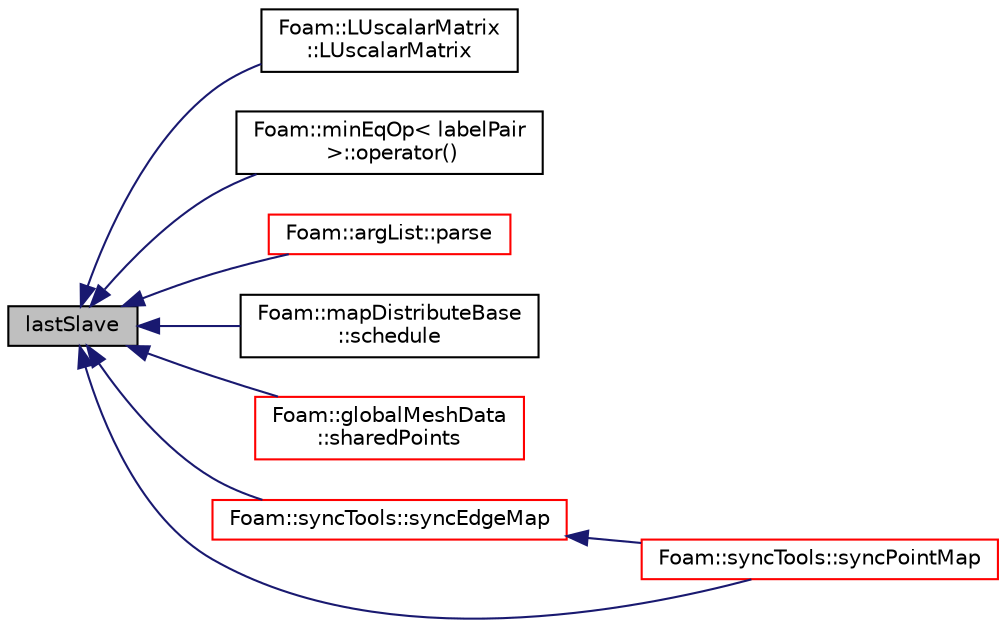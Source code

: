 digraph "lastSlave"
{
  bgcolor="transparent";
  edge [fontname="Helvetica",fontsize="10",labelfontname="Helvetica",labelfontsize="10"];
  node [fontname="Helvetica",fontsize="10",shape=record];
  rankdir="LR";
  Node1 [label="lastSlave",height=0.2,width=0.4,color="black", fillcolor="grey75", style="filled", fontcolor="black"];
  Node1 -> Node2 [dir="back",color="midnightblue",fontsize="10",style="solid",fontname="Helvetica"];
  Node2 [label="Foam::LUscalarMatrix\l::LUscalarMatrix",height=0.2,width=0.4,color="black",URL="$a01418.html#aebab11f1a492c2f8e5e99c3e138253ce",tooltip="Construct from lduMatrix and perform LU decomposition. "];
  Node1 -> Node3 [dir="back",color="midnightblue",fontsize="10",style="solid",fontname="Helvetica"];
  Node3 [label="Foam::minEqOp\< labelPair\l \>::operator()",height=0.2,width=0.4,color="black",URL="$a01525.html#a131b2d9d4e100f101911f04944600277"];
  Node1 -> Node4 [dir="back",color="midnightblue",fontsize="10",style="solid",fontname="Helvetica"];
  Node4 [label="Foam::argList::parse",height=0.2,width=0.4,color="red",URL="$a00064.html#a00aad68f835a5c0bcb8920505bb0bd10",tooltip="Parse. "];
  Node1 -> Node5 [dir="back",color="midnightblue",fontsize="10",style="solid",fontname="Helvetica"];
  Node5 [label="Foam::mapDistributeBase\l::schedule",height=0.2,width=0.4,color="black",URL="$a01433.html#a9cc13a36c2333e556e0751aacb5e75fb",tooltip="Calculate a schedule. See above. "];
  Node1 -> Node6 [dir="back",color="midnightblue",fontsize="10",style="solid",fontname="Helvetica"];
  Node6 [label="Foam::globalMeshData\l::sharedPoints",height=0.2,width=0.4,color="red",URL="$a00942.html#a69b81b4b8c33b94c94440bc3d7dc3e88",tooltip="Collect coordinates of shared points on all processors. "];
  Node1 -> Node7 [dir="back",color="midnightblue",fontsize="10",style="solid",fontname="Helvetica"];
  Node7 [label="Foam::syncTools::syncEdgeMap",height=0.2,width=0.4,color="red",URL="$a02630.html#a154ac086463b8d7a0eed8c4539d3ab73",tooltip="Synchronize values on selected edges. "];
  Node7 -> Node8 [dir="back",color="midnightblue",fontsize="10",style="solid",fontname="Helvetica"];
  Node8 [label="Foam::syncTools::syncPointMap",height=0.2,width=0.4,color="red",URL="$a02630.html#a08bdf5c6403dd4367d1714c3d5b4145d",tooltip="Synchronize values on selected points. "];
  Node1 -> Node8 [dir="back",color="midnightblue",fontsize="10",style="solid",fontname="Helvetica"];
}
